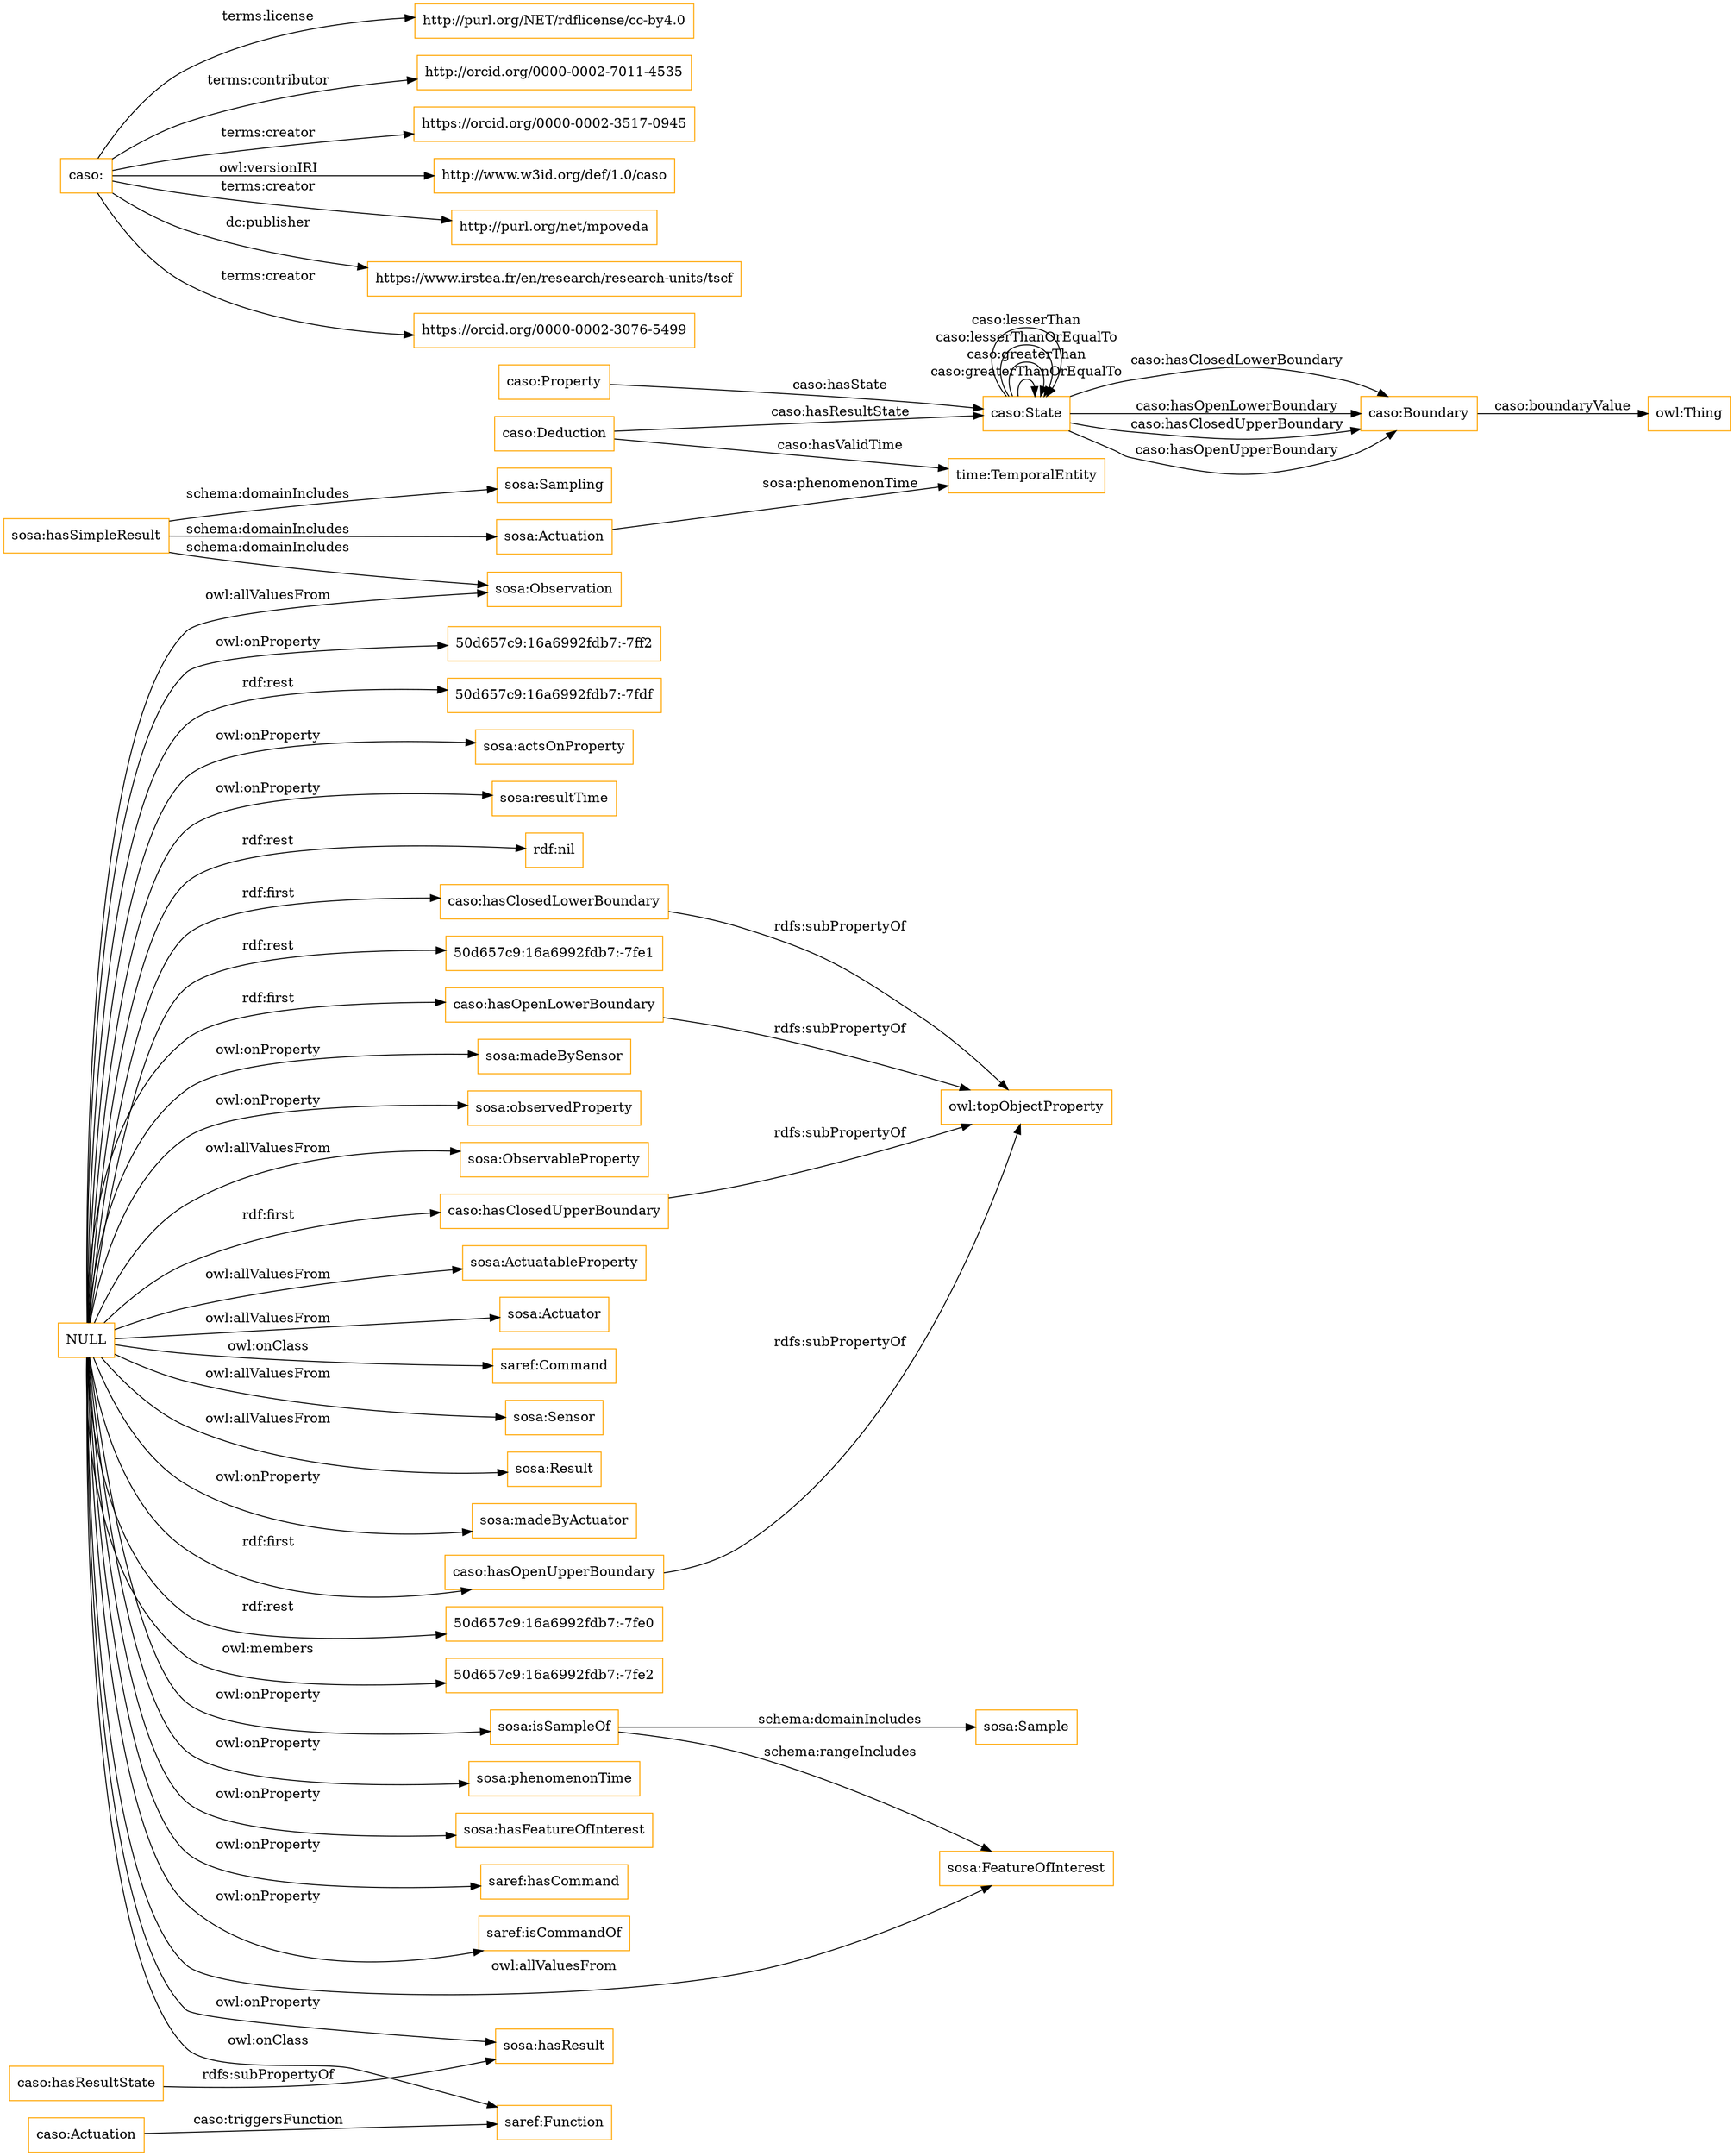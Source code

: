 digraph ar2dtool_diagram { 
rankdir=LR;
size="1501"
node [shape = rectangle, color="orange"]; "caso:Boundary" "caso:State" "sosa:ObservableProperty" "caso:Property" "sosa:FeatureOfInterest" "sosa:Actuation" "sosa:ActuatableProperty" "sosa:Actuator" "sosa:Observation" "caso:Actuation" "saref:Function" "saref:Command" "sosa:Sample" "caso:Deduction" "time:TemporalEntity" "sosa:Sensor" "sosa:Result" ; /*classes style*/
	"NULL" -> "sosa:madeByActuator" [ label = "owl:onProperty" ];
	"NULL" -> "caso:hasClosedLowerBoundary" [ label = "rdf:first" ];
	"NULL" -> "50d657c9:16a6992fdb7:-7fe0" [ label = "rdf:rest" ];
	"NULL" -> "50d657c9:16a6992fdb7:-7fe2" [ label = "owl:members" ];
	"NULL" -> "caso:hasClosedUpperBoundary" [ label = "rdf:first" ];
	"NULL" -> "sosa:Sensor" [ label = "owl:allValuesFrom" ];
	"NULL" -> "sosa:phenomenonTime" [ label = "owl:onProperty" ];
	"NULL" -> "sosa:hasFeatureOfInterest" [ label = "owl:onProperty" ];
	"NULL" -> "saref:hasCommand" [ label = "owl:onProperty" ];
	"NULL" -> "saref:isCommandOf" [ label = "owl:onProperty" ];
	"NULL" -> "sosa:Observation" [ label = "owl:allValuesFrom" ];
	"NULL" -> "sosa:Actuator" [ label = "owl:allValuesFrom" ];
	"NULL" -> "sosa:isSampleOf" [ label = "owl:onProperty" ];
	"NULL" -> "50d657c9:16a6992fdb7:-7ff2" [ label = "owl:onProperty" ];
	"NULL" -> "saref:Command" [ label = "owl:onClass" ];
	"NULL" -> "50d657c9:16a6992fdb7:-7fdf" [ label = "rdf:rest" ];
	"NULL" -> "saref:Function" [ label = "owl:onClass" ];
	"NULL" -> "sosa:ObservableProperty" [ label = "owl:allValuesFrom" ];
	"NULL" -> "sosa:ActuatableProperty" [ label = "owl:allValuesFrom" ];
	"NULL" -> "sosa:actsOnProperty" [ label = "owl:onProperty" ];
	"NULL" -> "sosa:resultTime" [ label = "owl:onProperty" ];
	"NULL" -> "rdf:nil" [ label = "rdf:rest" ];
	"NULL" -> "caso:hasOpenUpperBoundary" [ label = "rdf:first" ];
	"NULL" -> "sosa:FeatureOfInterest" [ label = "owl:allValuesFrom" ];
	"NULL" -> "50d657c9:16a6992fdb7:-7fe1" [ label = "rdf:rest" ];
	"NULL" -> "caso:hasOpenLowerBoundary" [ label = "rdf:first" ];
	"NULL" -> "sosa:Result" [ label = "owl:allValuesFrom" ];
	"NULL" -> "sosa:madeBySensor" [ label = "owl:onProperty" ];
	"NULL" -> "sosa:observedProperty" [ label = "owl:onProperty" ];
	"NULL" -> "sosa:hasResult" [ label = "owl:onProperty" ];
	"sosa:hasSimpleResult" -> "sosa:Sampling" [ label = "schema:domainIncludes" ];
	"sosa:hasSimpleResult" -> "sosa:Observation" [ label = "schema:domainIncludes" ];
	"sosa:hasSimpleResult" -> "sosa:Actuation" [ label = "schema:domainIncludes" ];
	"sosa:isSampleOf" -> "sosa:FeatureOfInterest" [ label = "schema:rangeIncludes" ];
	"sosa:isSampleOf" -> "sosa:Sample" [ label = "schema:domainIncludes" ];
	"caso:hasResultState" -> "sosa:hasResult" [ label = "rdfs:subPropertyOf" ];
	"caso:hasClosedUpperBoundary" -> "owl:topObjectProperty" [ label = "rdfs:subPropertyOf" ];
	"caso:hasClosedLowerBoundary" -> "owl:topObjectProperty" [ label = "rdfs:subPropertyOf" ];
	"caso:hasOpenUpperBoundary" -> "owl:topObjectProperty" [ label = "rdfs:subPropertyOf" ];
	"caso:hasOpenLowerBoundary" -> "owl:topObjectProperty" [ label = "rdfs:subPropertyOf" ];
	"caso:" -> "http://purl.org/NET/rdflicense/cc-by4.0" [ label = "terms:license" ];
	"caso:" -> "http://orcid.org/0000-0002-7011-4535" [ label = "terms:contributor" ];
	"caso:" -> "https://orcid.org/0000-0002-3517-0945" [ label = "terms:creator" ];
	"caso:" -> "http://www.w3id.org/def/1.0/caso" [ label = "owl:versionIRI" ];
	"caso:" -> "http://purl.org/net/mpoveda" [ label = "terms:creator" ];
	"caso:" -> "https://www.irstea.fr/en/research/research-units/tscf" [ label = "dc:publisher" ];
	"caso:" -> "https://orcid.org/0000-0002-3076-5499" [ label = "terms:creator" ];
	"caso:State" -> "caso:Boundary" [ label = "caso:hasClosedLowerBoundary" ];
	"caso:State" -> "caso:Boundary" [ label = "caso:hasOpenLowerBoundary" ];
	"caso:State" -> "caso:State" [ label = "caso:greaterThanOrEqualTo" ];
	"sosa:Actuation" -> "time:TemporalEntity" [ label = "sosa:phenomenonTime" ];
	"caso:Boundary" -> "owl:Thing" [ label = "caso:boundaryValue" ];
	"caso:State" -> "caso:State" [ label = "caso:greaterThan" ];
	"caso:Deduction" -> "caso:State" [ label = "caso:hasResultState" ];
	"caso:State" -> "caso:Boundary" [ label = "caso:hasClosedUpperBoundary" ];
	"caso:State" -> "caso:Boundary" [ label = "caso:hasOpenUpperBoundary" ];
	"caso:State" -> "caso:State" [ label = "caso:lesserThanOrEqualTo" ];
	"caso:Deduction" -> "time:TemporalEntity" [ label = "caso:hasValidTime" ];
	"caso:Property" -> "caso:State" [ label = "caso:hasState" ];
	"caso:Actuation" -> "saref:Function" [ label = "caso:triggersFunction" ];
	"caso:State" -> "caso:State" [ label = "caso:lesserThan" ];

}
